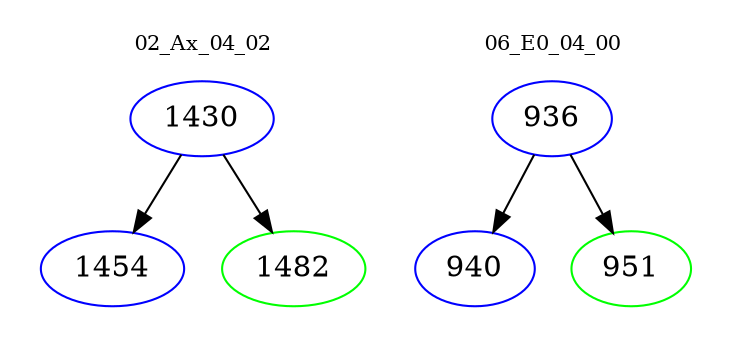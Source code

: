 digraph{
subgraph cluster_0 {
color = white
label = "02_Ax_04_02";
fontsize=10;
T0_1430 [label="1430", color="blue"]
T0_1430 -> T0_1454 [color="black"]
T0_1454 [label="1454", color="blue"]
T0_1430 -> T0_1482 [color="black"]
T0_1482 [label="1482", color="green"]
}
subgraph cluster_1 {
color = white
label = "06_E0_04_00";
fontsize=10;
T1_936 [label="936", color="blue"]
T1_936 -> T1_940 [color="black"]
T1_940 [label="940", color="blue"]
T1_936 -> T1_951 [color="black"]
T1_951 [label="951", color="green"]
}
}
